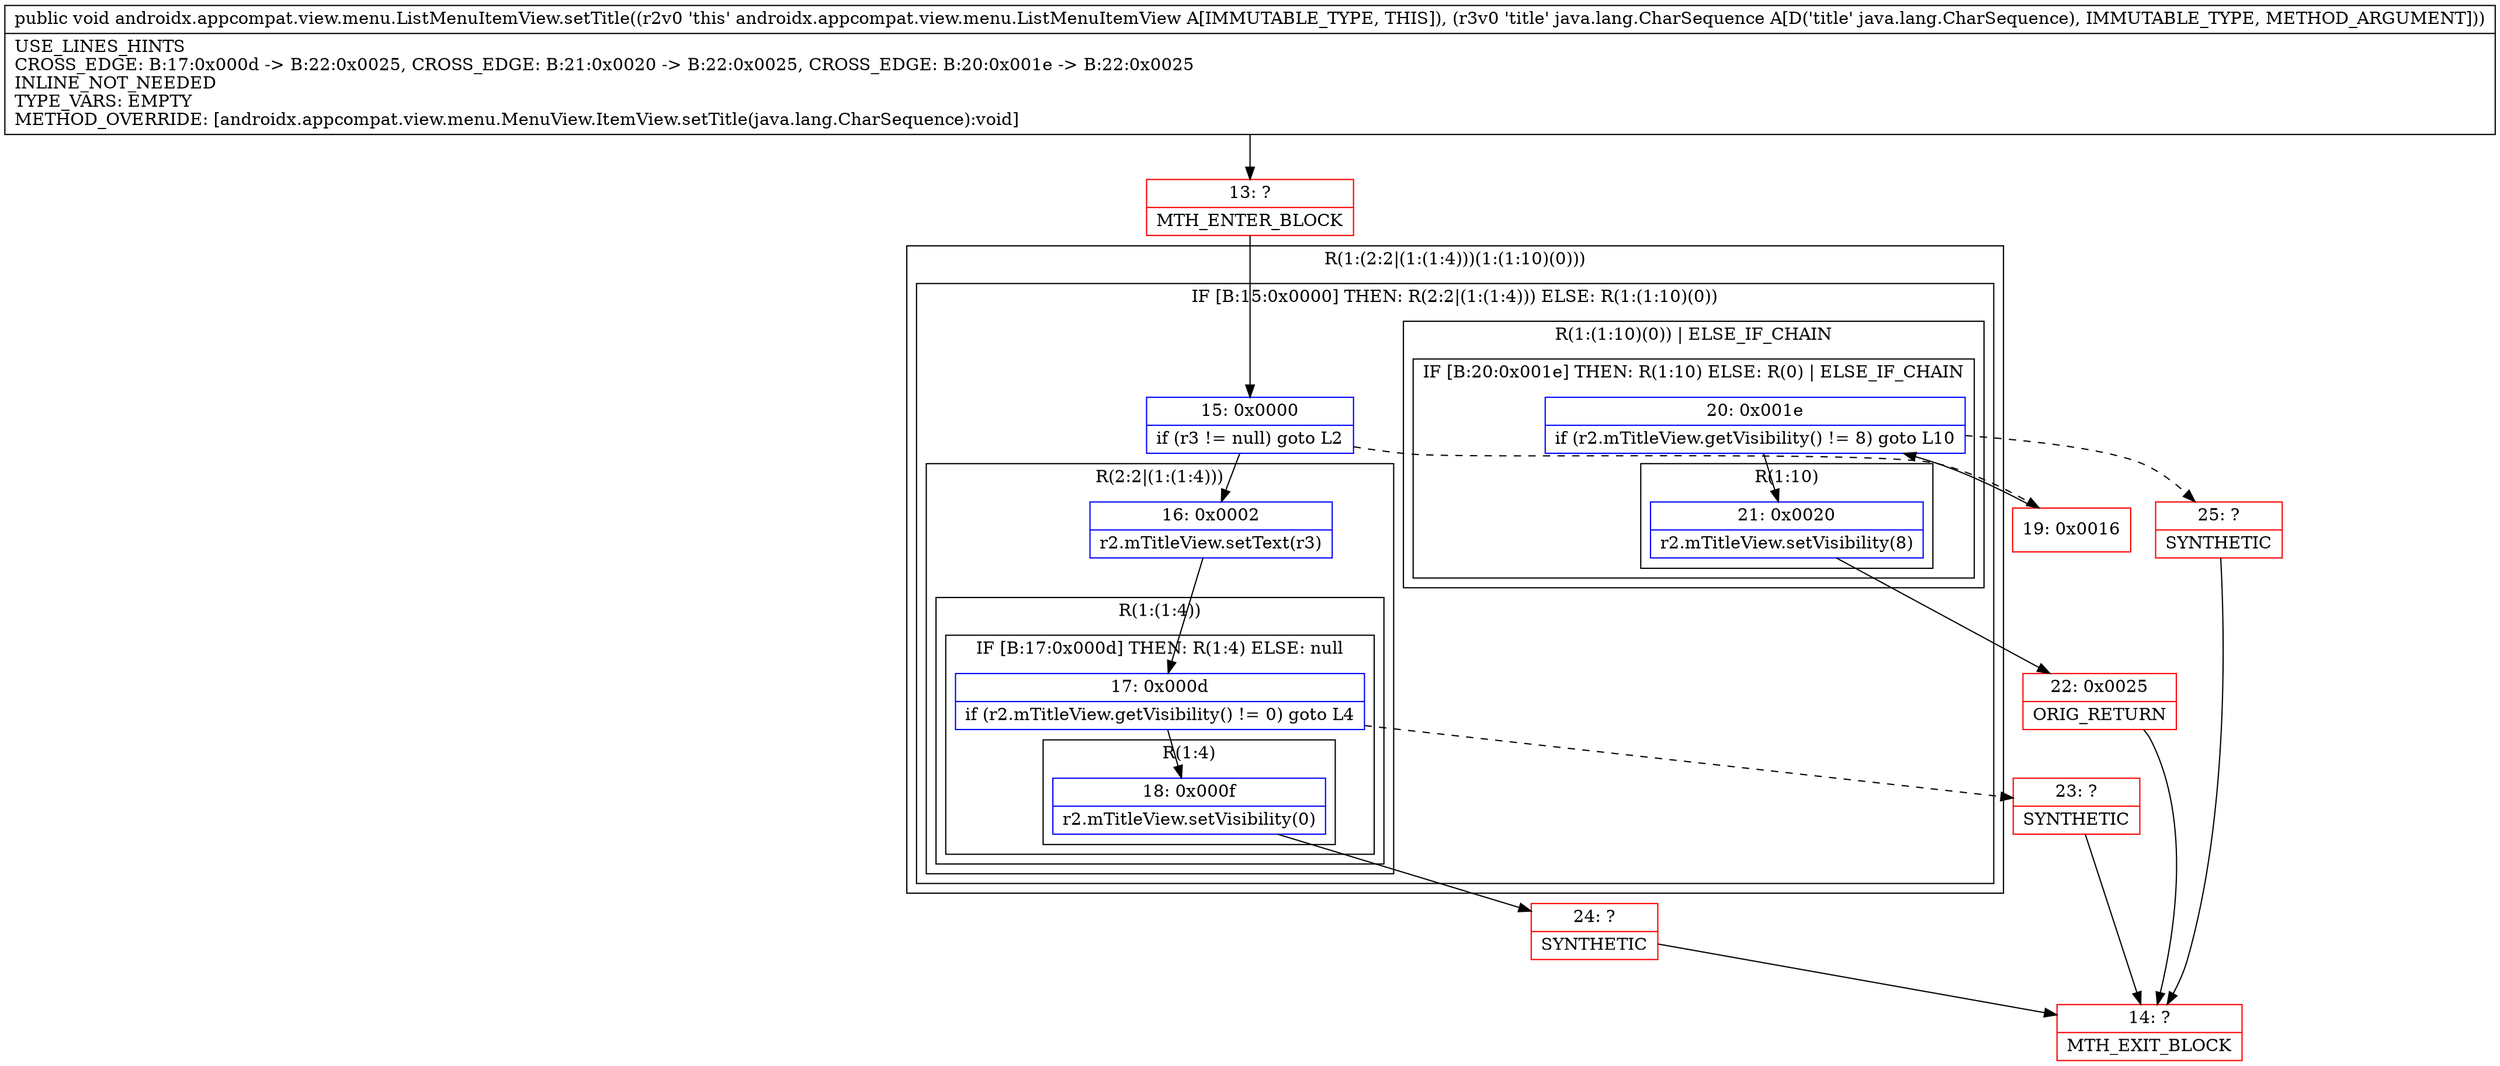 digraph "CFG forandroidx.appcompat.view.menu.ListMenuItemView.setTitle(Ljava\/lang\/CharSequence;)V" {
subgraph cluster_Region_1329017625 {
label = "R(1:(2:2|(1:(1:4)))(1:(1:10)(0)))";
node [shape=record,color=blue];
subgraph cluster_IfRegion_1635580718 {
label = "IF [B:15:0x0000] THEN: R(2:2|(1:(1:4))) ELSE: R(1:(1:10)(0))";
node [shape=record,color=blue];
Node_15 [shape=record,label="{15\:\ 0x0000|if (r3 != null) goto L2\l}"];
subgraph cluster_Region_333750497 {
label = "R(2:2|(1:(1:4)))";
node [shape=record,color=blue];
Node_16 [shape=record,label="{16\:\ 0x0002|r2.mTitleView.setText(r3)\l}"];
subgraph cluster_Region_709258599 {
label = "R(1:(1:4))";
node [shape=record,color=blue];
subgraph cluster_IfRegion_1545546957 {
label = "IF [B:17:0x000d] THEN: R(1:4) ELSE: null";
node [shape=record,color=blue];
Node_17 [shape=record,label="{17\:\ 0x000d|if (r2.mTitleView.getVisibility() != 0) goto L4\l}"];
subgraph cluster_Region_1513884139 {
label = "R(1:4)";
node [shape=record,color=blue];
Node_18 [shape=record,label="{18\:\ 0x000f|r2.mTitleView.setVisibility(0)\l}"];
}
}
}
}
subgraph cluster_Region_1818843621 {
label = "R(1:(1:10)(0)) | ELSE_IF_CHAIN\l";
node [shape=record,color=blue];
subgraph cluster_IfRegion_1977429082 {
label = "IF [B:20:0x001e] THEN: R(1:10) ELSE: R(0) | ELSE_IF_CHAIN\l";
node [shape=record,color=blue];
Node_20 [shape=record,label="{20\:\ 0x001e|if (r2.mTitleView.getVisibility() != 8) goto L10\l}"];
subgraph cluster_Region_1342246760 {
label = "R(1:10)";
node [shape=record,color=blue];
Node_21 [shape=record,label="{21\:\ 0x0020|r2.mTitleView.setVisibility(8)\l}"];
}
subgraph cluster_Region_1783113682 {
label = "R(0)";
node [shape=record,color=blue];
}
}
}
}
}
Node_13 [shape=record,color=red,label="{13\:\ ?|MTH_ENTER_BLOCK\l}"];
Node_24 [shape=record,color=red,label="{24\:\ ?|SYNTHETIC\l}"];
Node_14 [shape=record,color=red,label="{14\:\ ?|MTH_EXIT_BLOCK\l}"];
Node_23 [shape=record,color=red,label="{23\:\ ?|SYNTHETIC\l}"];
Node_19 [shape=record,color=red,label="{19\:\ 0x0016}"];
Node_22 [shape=record,color=red,label="{22\:\ 0x0025|ORIG_RETURN\l}"];
Node_25 [shape=record,color=red,label="{25\:\ ?|SYNTHETIC\l}"];
MethodNode[shape=record,label="{public void androidx.appcompat.view.menu.ListMenuItemView.setTitle((r2v0 'this' androidx.appcompat.view.menu.ListMenuItemView A[IMMUTABLE_TYPE, THIS]), (r3v0 'title' java.lang.CharSequence A[D('title' java.lang.CharSequence), IMMUTABLE_TYPE, METHOD_ARGUMENT]))  | USE_LINES_HINTS\lCROSS_EDGE: B:17:0x000d \-\> B:22:0x0025, CROSS_EDGE: B:21:0x0020 \-\> B:22:0x0025, CROSS_EDGE: B:20:0x001e \-\> B:22:0x0025\lINLINE_NOT_NEEDED\lTYPE_VARS: EMPTY\lMETHOD_OVERRIDE: [androidx.appcompat.view.menu.MenuView.ItemView.setTitle(java.lang.CharSequence):void]\l}"];
MethodNode -> Node_13;Node_15 -> Node_16;
Node_15 -> Node_19[style=dashed];
Node_16 -> Node_17;
Node_17 -> Node_18;
Node_17 -> Node_23[style=dashed];
Node_18 -> Node_24;
Node_20 -> Node_21;
Node_20 -> Node_25[style=dashed];
Node_21 -> Node_22;
Node_13 -> Node_15;
Node_24 -> Node_14;
Node_23 -> Node_14;
Node_19 -> Node_20;
Node_22 -> Node_14;
Node_25 -> Node_14;
}

